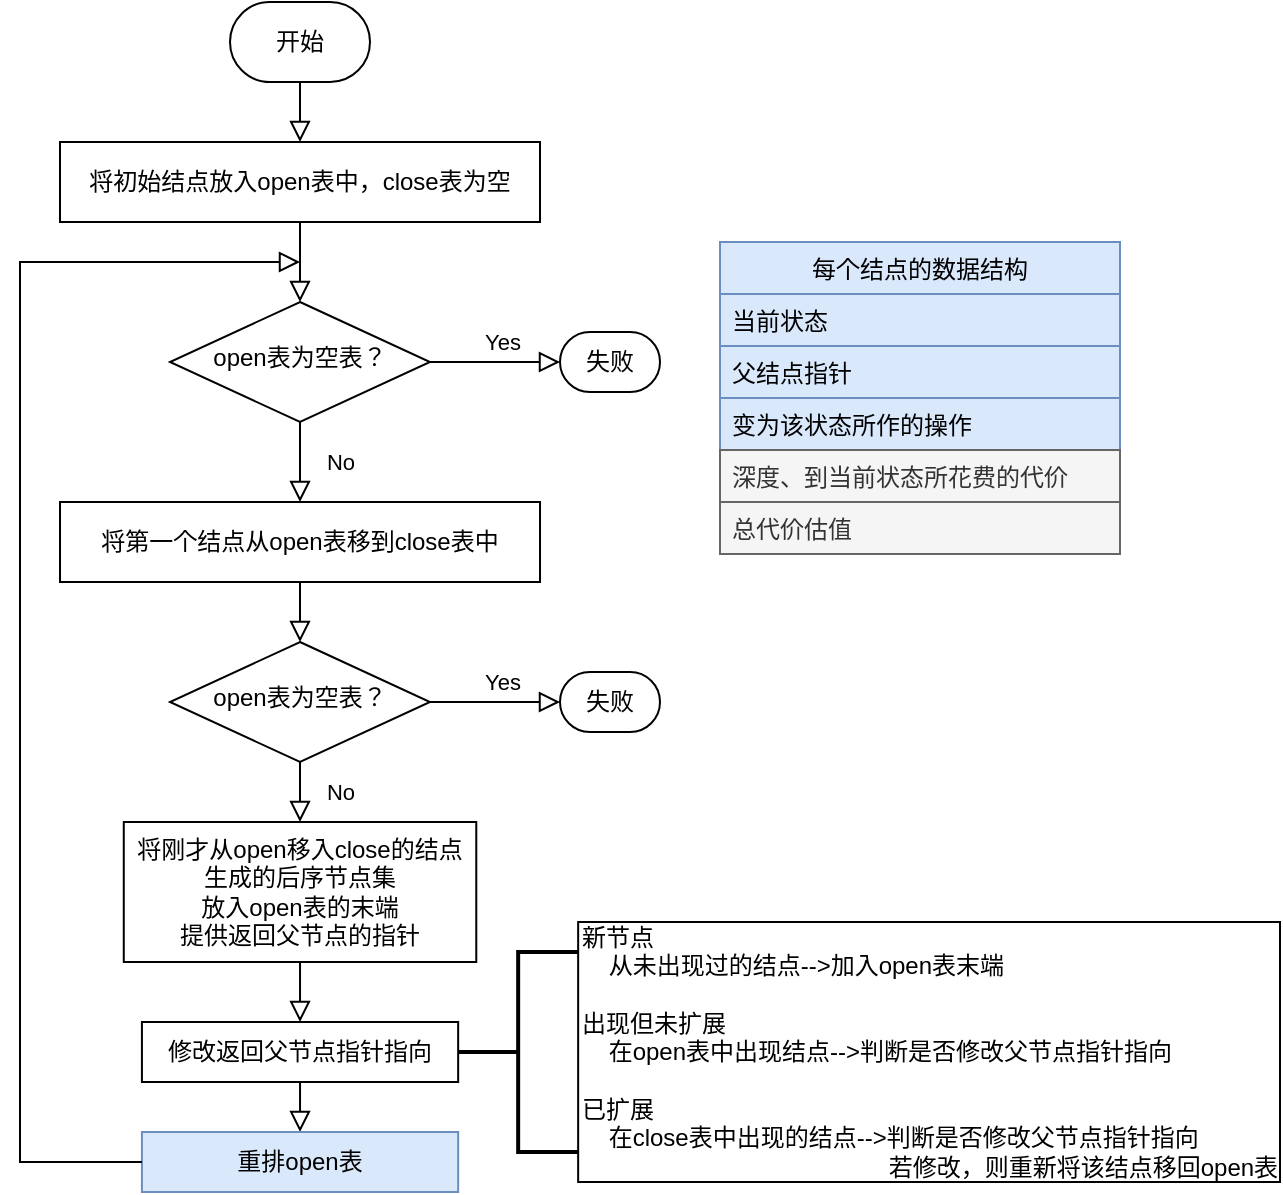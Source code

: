 <mxfile version="12.9.3" type="device"><diagram id="C5RBs43oDa-KdzZeNtuy" name="Page-1"><mxGraphModel dx="1010" dy="601" grid="1" gridSize="10" guides="1" tooltips="1" connect="1" arrows="1" fold="1" page="1" pageScale="1" pageWidth="827" pageHeight="1169" math="0" shadow="0"><root><mxCell id="WIyWlLk6GJQsqaUBKTNV-0"/><mxCell id="WIyWlLk6GJQsqaUBKTNV-1" parent="WIyWlLk6GJQsqaUBKTNV-0"/><mxCell id="WIyWlLk6GJQsqaUBKTNV-2" value="" style="rounded=0;html=1;jettySize=auto;orthogonalLoop=1;fontSize=11;endArrow=block;endFill=0;endSize=8;strokeWidth=1;shadow=0;labelBackgroundColor=none;edgeStyle=orthogonalEdgeStyle;" parent="WIyWlLk6GJQsqaUBKTNV-1" source="WIyWlLk6GJQsqaUBKTNV-3" target="WIyWlLk6GJQsqaUBKTNV-6" edge="1"><mxGeometry relative="1" as="geometry"/></mxCell><mxCell id="WIyWlLk6GJQsqaUBKTNV-3" value="将初始结点放入open表中，close表为空" style="rounded=1;whiteSpace=wrap;html=1;fontSize=12;glass=0;strokeWidth=1;shadow=0;arcSize=0;" parent="WIyWlLk6GJQsqaUBKTNV-1" vertex="1"><mxGeometry x="100" y="90" width="240" height="40" as="geometry"/></mxCell><mxCell id="WIyWlLk6GJQsqaUBKTNV-4" value="No" style="rounded=0;html=1;jettySize=auto;orthogonalLoop=1;fontSize=11;endArrow=block;endFill=0;endSize=8;strokeWidth=1;shadow=0;labelBackgroundColor=none;edgeStyle=orthogonalEdgeStyle;entryX=0.5;entryY=0;entryDx=0;entryDy=0;" parent="WIyWlLk6GJQsqaUBKTNV-1" source="WIyWlLk6GJQsqaUBKTNV-6" target="e7RZhIR3cNHp6nKXHq4n-6" edge="1"><mxGeometry y="20" relative="1" as="geometry"><mxPoint as="offset"/></mxGeometry></mxCell><mxCell id="WIyWlLk6GJQsqaUBKTNV-5" value="Yes" style="edgeStyle=orthogonalEdgeStyle;rounded=0;html=1;jettySize=auto;orthogonalLoop=1;fontSize=11;endArrow=block;endFill=0;endSize=8;strokeWidth=1;shadow=0;labelBackgroundColor=none;exitX=1;exitY=0.5;exitDx=0;exitDy=0;" parent="WIyWlLk6GJQsqaUBKTNV-1" source="WIyWlLk6GJQsqaUBKTNV-6" target="WIyWlLk6GJQsqaUBKTNV-7" edge="1"><mxGeometry x="0.111" y="10" relative="1" as="geometry"><mxPoint as="offset"/></mxGeometry></mxCell><mxCell id="WIyWlLk6GJQsqaUBKTNV-6" value="open表为空表？" style="rhombus;whiteSpace=wrap;html=1;shadow=0;fontFamily=Helvetica;fontSize=12;align=center;strokeWidth=1;spacing=6;spacingTop=-4;" parent="WIyWlLk6GJQsqaUBKTNV-1" vertex="1"><mxGeometry x="155" y="170" width="130" height="60" as="geometry"/></mxCell><mxCell id="WIyWlLk6GJQsqaUBKTNV-7" value="失败" style="rounded=1;whiteSpace=wrap;html=1;fontSize=12;glass=0;strokeWidth=1;shadow=0;arcSize=50;" parent="WIyWlLk6GJQsqaUBKTNV-1" vertex="1"><mxGeometry x="350" y="185" width="50" height="30" as="geometry"/></mxCell><mxCell id="e7RZhIR3cNHp6nKXHq4n-0" value="开始" style="rounded=1;whiteSpace=wrap;html=1;arcSize=50;" parent="WIyWlLk6GJQsqaUBKTNV-1" vertex="1"><mxGeometry x="185" y="20" width="70" height="40" as="geometry"/></mxCell><mxCell id="e7RZhIR3cNHp6nKXHq4n-4" value="" style="rounded=0;html=1;jettySize=auto;orthogonalLoop=1;fontSize=11;endArrow=block;endFill=0;endSize=8;strokeWidth=1;shadow=0;labelBackgroundColor=none;edgeStyle=orthogonalEdgeStyle;exitX=0.5;exitY=1;exitDx=0;exitDy=0;entryX=0.5;entryY=0;entryDx=0;entryDy=0;" parent="WIyWlLk6GJQsqaUBKTNV-1" source="e7RZhIR3cNHp6nKXHq4n-0" target="WIyWlLk6GJQsqaUBKTNV-3" edge="1"><mxGeometry relative="1" as="geometry"><mxPoint x="230" y="130" as="sourcePoint"/><mxPoint x="230" y="180" as="targetPoint"/></mxGeometry></mxCell><mxCell id="e7RZhIR3cNHp6nKXHq4n-6" value="将第一个结点从open表移到close表中" style="rounded=1;whiteSpace=wrap;html=1;fontSize=12;glass=0;strokeWidth=1;shadow=0;arcSize=0;" parent="WIyWlLk6GJQsqaUBKTNV-1" vertex="1"><mxGeometry x="100.01" y="270" width="240" height="40" as="geometry"/></mxCell><mxCell id="e7RZhIR3cNHp6nKXHq4n-7" value="No" style="rounded=0;html=1;jettySize=auto;orthogonalLoop=1;fontSize=11;endArrow=block;endFill=0;endSize=8;strokeWidth=1;shadow=0;labelBackgroundColor=none;edgeStyle=orthogonalEdgeStyle;exitX=0.5;exitY=1;exitDx=0;exitDy=0;entryX=0.5;entryY=0;entryDx=0;entryDy=0;" parent="WIyWlLk6GJQsqaUBKTNV-1" source="e7RZhIR3cNHp6nKXHq4n-10" target="e7RZhIR3cNHp6nKXHq4n-13" edge="1"><mxGeometry y="20" relative="1" as="geometry"><mxPoint as="offset"/><mxPoint x="225" y="440" as="sourcePoint"/><mxPoint x="220" y="490" as="targetPoint"/></mxGeometry></mxCell><mxCell id="e7RZhIR3cNHp6nKXHq4n-8" value="Yes" style="edgeStyle=orthogonalEdgeStyle;rounded=0;html=1;jettySize=auto;orthogonalLoop=1;fontSize=11;endArrow=block;endFill=0;endSize=8;strokeWidth=1;shadow=0;labelBackgroundColor=none;exitX=1;exitY=0.5;exitDx=0;exitDy=0;" parent="WIyWlLk6GJQsqaUBKTNV-1" source="e7RZhIR3cNHp6nKXHq4n-10" target="e7RZhIR3cNHp6nKXHq4n-9" edge="1"><mxGeometry x="0.111" y="10" relative="1" as="geometry"><mxPoint as="offset"/><mxPoint x="290" y="375" as="sourcePoint"/></mxGeometry></mxCell><mxCell id="e7RZhIR3cNHp6nKXHq4n-9" value="失败" style="rounded=1;whiteSpace=wrap;html=1;fontSize=12;glass=0;strokeWidth=1;shadow=0;arcSize=50;" parent="WIyWlLk6GJQsqaUBKTNV-1" vertex="1"><mxGeometry x="350" y="355" width="50" height="30" as="geometry"/></mxCell><mxCell id="e7RZhIR3cNHp6nKXHq4n-10" value="open表为空表？" style="rhombus;whiteSpace=wrap;html=1;shadow=0;fontFamily=Helvetica;fontSize=12;align=center;strokeWidth=1;spacing=6;spacingTop=-4;" parent="WIyWlLk6GJQsqaUBKTNV-1" vertex="1"><mxGeometry x="155" y="340" width="130" height="60" as="geometry"/></mxCell><mxCell id="e7RZhIR3cNHp6nKXHq4n-11" value="" style="rounded=0;html=1;jettySize=auto;orthogonalLoop=1;fontSize=11;endArrow=block;endFill=0;endSize=8;strokeWidth=1;shadow=0;labelBackgroundColor=none;edgeStyle=orthogonalEdgeStyle;entryX=0.5;entryY=0;entryDx=0;entryDy=0;exitX=0.5;exitY=1;exitDx=0;exitDy=0;" parent="WIyWlLk6GJQsqaUBKTNV-1" source="e7RZhIR3cNHp6nKXHq4n-6" target="e7RZhIR3cNHp6nKXHq4n-10" edge="1"><mxGeometry y="20" relative="1" as="geometry"><mxPoint as="offset"/><mxPoint x="230" y="240" as="sourcePoint"/><mxPoint x="230" y="290" as="targetPoint"/></mxGeometry></mxCell><mxCell id="e7RZhIR3cNHp6nKXHq4n-13" value="将刚才从open移入close的结点&lt;br&gt;生成的后序节点集&lt;br&gt;放入open表的末端&lt;br&gt;提供返回父节点的指针" style="rounded=1;whiteSpace=wrap;html=1;fontSize=12;glass=0;strokeWidth=1;shadow=0;arcSize=0;" parent="WIyWlLk6GJQsqaUBKTNV-1" vertex="1"><mxGeometry x="131.89" y="430" width="176.25" height="70" as="geometry"/></mxCell><mxCell id="e7RZhIR3cNHp6nKXHq4n-15" value="" style="rounded=0;html=1;jettySize=auto;orthogonalLoop=1;fontSize=11;endArrow=block;endFill=0;endSize=8;strokeWidth=1;shadow=0;labelBackgroundColor=none;edgeStyle=orthogonalEdgeStyle;exitX=0.5;exitY=1;exitDx=0;exitDy=0;entryX=0.5;entryY=0;entryDx=0;entryDy=0;" parent="WIyWlLk6GJQsqaUBKTNV-1" source="e7RZhIR3cNHp6nKXHq4n-13" target="e7RZhIR3cNHp6nKXHq4n-16" edge="1"><mxGeometry x="0.0" y="70" relative="1" as="geometry"><mxPoint as="offset"/><mxPoint x="220" y="550" as="sourcePoint"/><mxPoint x="220" y="600" as="targetPoint"/></mxGeometry></mxCell><mxCell id="e7RZhIR3cNHp6nKXHq4n-16" value="修改返回父节点指针指向" style="rounded=1;whiteSpace=wrap;html=1;fontSize=12;glass=0;strokeWidth=1;shadow=0;arcSize=0;" parent="WIyWlLk6GJQsqaUBKTNV-1" vertex="1"><mxGeometry x="140.96" y="530" width="158.12" height="30" as="geometry"/></mxCell><mxCell id="e7RZhIR3cNHp6nKXHq4n-18" value="" style="rounded=0;html=1;jettySize=auto;orthogonalLoop=1;fontSize=11;endArrow=block;endFill=0;endSize=8;strokeWidth=1;shadow=0;labelBackgroundColor=none;edgeStyle=orthogonalEdgeStyle;exitX=0.5;exitY=1;exitDx=0;exitDy=0;entryX=0.5;entryY=0;entryDx=0;entryDy=0;" parent="WIyWlLk6GJQsqaUBKTNV-1" source="e7RZhIR3cNHp6nKXHq4n-16" target="e7RZhIR3cNHp6nKXHq4n-19" edge="1"><mxGeometry x="0.0" y="70" relative="1" as="geometry"><mxPoint as="offset"/><mxPoint x="220" y="680" as="sourcePoint"/><mxPoint x="220" y="730" as="targetPoint"/></mxGeometry></mxCell><mxCell id="e7RZhIR3cNHp6nKXHq4n-19" value="重排open表" style="rounded=1;whiteSpace=wrap;html=1;fontSize=12;glass=0;strokeWidth=1;shadow=0;arcSize=0;fillColor=#dae8fc;strokeColor=#6c8ebf;" parent="WIyWlLk6GJQsqaUBKTNV-1" vertex="1"><mxGeometry x="140.96" y="585" width="158.12" height="30" as="geometry"/></mxCell><mxCell id="e7RZhIR3cNHp6nKXHq4n-22" value="" style="rounded=0;html=1;jettySize=auto;orthogonalLoop=1;fontSize=11;endArrow=block;endFill=0;endSize=8;strokeWidth=1;shadow=0;labelBackgroundColor=none;edgeStyle=orthogonalEdgeStyle;exitX=0;exitY=0.5;exitDx=0;exitDy=0;elbow=vertical;" parent="WIyWlLk6GJQsqaUBKTNV-1" source="e7RZhIR3cNHp6nKXHq4n-19" edge="1"><mxGeometry x="0.0" y="70" relative="1" as="geometry"><mxPoint as="offset"/><mxPoint x="230" y="670" as="sourcePoint"/><mxPoint x="220" y="150" as="targetPoint"/><Array as="points"><mxPoint x="80" y="600"/><mxPoint x="80" y="150"/></Array></mxGeometry></mxCell><mxCell id="XVGtMLJX1thXgcaPpQdc-3" value="新节点&lt;br&gt;&amp;nbsp; &amp;nbsp; 从未出现过的结点--&amp;gt;加入open表末端&lt;br&gt;&lt;br&gt;出现但未扩展&lt;br&gt;&amp;nbsp; &amp;nbsp; 在open表中出现结点--&amp;gt;判断是否修改父节点指针指向&lt;br&gt;&lt;br&gt;已扩展&lt;br&gt;&amp;nbsp; &amp;nbsp;&amp;nbsp;在close表中出现的结点--&amp;gt;判断是否修改父节点指针指向&lt;br&gt;&amp;nbsp; &amp;nbsp; &amp;nbsp; &amp;nbsp; &amp;nbsp; &amp;nbsp; &amp;nbsp; &amp;nbsp; &amp;nbsp; &amp;nbsp; &amp;nbsp; &amp;nbsp; &amp;nbsp; &amp;nbsp; &amp;nbsp; &amp;nbsp; &amp;nbsp; &amp;nbsp; &amp;nbsp; &amp;nbsp; &amp;nbsp; &amp;nbsp; &amp;nbsp; 若修改，则重新将该结点移回open表" style="rounded=1;whiteSpace=wrap;html=1;fontSize=12;glass=0;strokeWidth=1;shadow=0;arcSize=0;align=left;" vertex="1" parent="WIyWlLk6GJQsqaUBKTNV-1"><mxGeometry x="359.08" y="480" width="350.92" height="130" as="geometry"/></mxCell><mxCell id="XVGtMLJX1thXgcaPpQdc-4" value="" style="strokeWidth=2;html=1;shape=mxgraph.flowchart.annotation_2;align=left;labelPosition=right;pointerEvents=1;" vertex="1" parent="WIyWlLk6GJQsqaUBKTNV-1"><mxGeometry x="299.08" y="495" width="60" height="100" as="geometry"/></mxCell><mxCell id="_X3VVMz9ARmnjxmY08Fj-0" value="每个结点的数据结构" style="swimlane;fontStyle=0;childLayout=stackLayout;horizontal=1;startSize=26;fillColor=#dae8fc;horizontalStack=0;resizeParent=1;resizeParentMax=0;resizeLast=0;collapsible=1;marginBottom=0;strokeColor=#6c8ebf;" parent="WIyWlLk6GJQsqaUBKTNV-1" vertex="1"><mxGeometry x="430" y="140" width="200" height="156" as="geometry"/></mxCell><mxCell id="_X3VVMz9ARmnjxmY08Fj-1" value="当前状态" style="text;strokeColor=#6c8ebf;fillColor=#dae8fc;align=left;verticalAlign=top;spacingLeft=4;spacingRight=4;overflow=hidden;rotatable=0;points=[[0,0.5],[1,0.5]];portConstraint=eastwest;" parent="_X3VVMz9ARmnjxmY08Fj-0" vertex="1"><mxGeometry y="26" width="200" height="26" as="geometry"/></mxCell><mxCell id="_X3VVMz9ARmnjxmY08Fj-2" value="父结点指针" style="text;strokeColor=#6c8ebf;fillColor=#dae8fc;align=left;verticalAlign=top;spacingLeft=4;spacingRight=4;overflow=hidden;rotatable=0;points=[[0,0.5],[1,0.5]];portConstraint=eastwest;" parent="_X3VVMz9ARmnjxmY08Fj-0" vertex="1"><mxGeometry y="52" width="200" height="26" as="geometry"/></mxCell><mxCell id="_X3VVMz9ARmnjxmY08Fj-3" value="变为该状态所作的操作" style="text;strokeColor=#6c8ebf;fillColor=#dae8fc;align=left;verticalAlign=top;spacingLeft=4;spacingRight=4;overflow=hidden;rotatable=0;points=[[0,0.5],[1,0.5]];portConstraint=eastwest;" parent="_X3VVMz9ARmnjxmY08Fj-0" vertex="1"><mxGeometry y="78" width="200" height="26" as="geometry"/></mxCell><mxCell id="_X3VVMz9ARmnjxmY08Fj-4" value="深度、到当前状态所花费的代价" style="text;strokeColor=#666666;fillColor=#f5f5f5;align=left;verticalAlign=top;spacingLeft=4;spacingRight=4;overflow=hidden;rotatable=0;points=[[0,0.5],[1,0.5]];portConstraint=eastwest;fontColor=#333333;" parent="_X3VVMz9ARmnjxmY08Fj-0" vertex="1"><mxGeometry y="104" width="200" height="26" as="geometry"/></mxCell><mxCell id="_X3VVMz9ARmnjxmY08Fj-5" value="总代价估值" style="text;strokeColor=#666666;fillColor=#f5f5f5;align=left;verticalAlign=top;spacingLeft=4;spacingRight=4;overflow=hidden;rotatable=0;points=[[0,0.5],[1,0.5]];portConstraint=eastwest;fontColor=#333333;" parent="_X3VVMz9ARmnjxmY08Fj-0" vertex="1"><mxGeometry y="130" width="200" height="26" as="geometry"/></mxCell></root></mxGraphModel></diagram></mxfile>